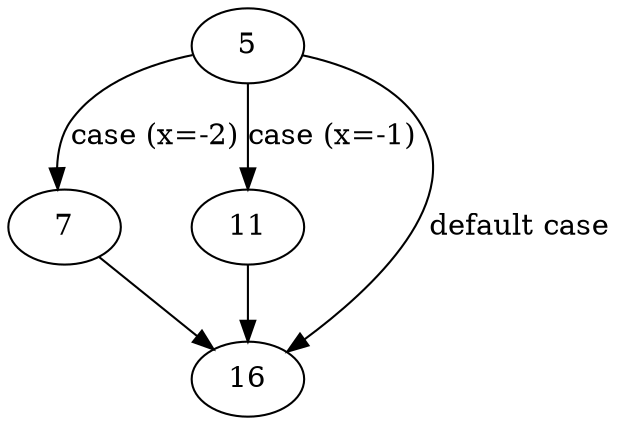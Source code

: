 strict digraph "copy_acl" {
	// Node definitions.
	5 [entry=true];
	7;
	11;
	16;

	// Edge definitions.
	5 -> 7 [
		cond="case (x=-2)"
		label="case (x=-2)"
	];
	5 -> 11 [
		cond="case (x=-1)"
		label="case (x=-1)"
	];
	5 -> 16 [
		cond="default case"
		label="default case"
	];
	7 -> 16;
	11 -> 16;
}